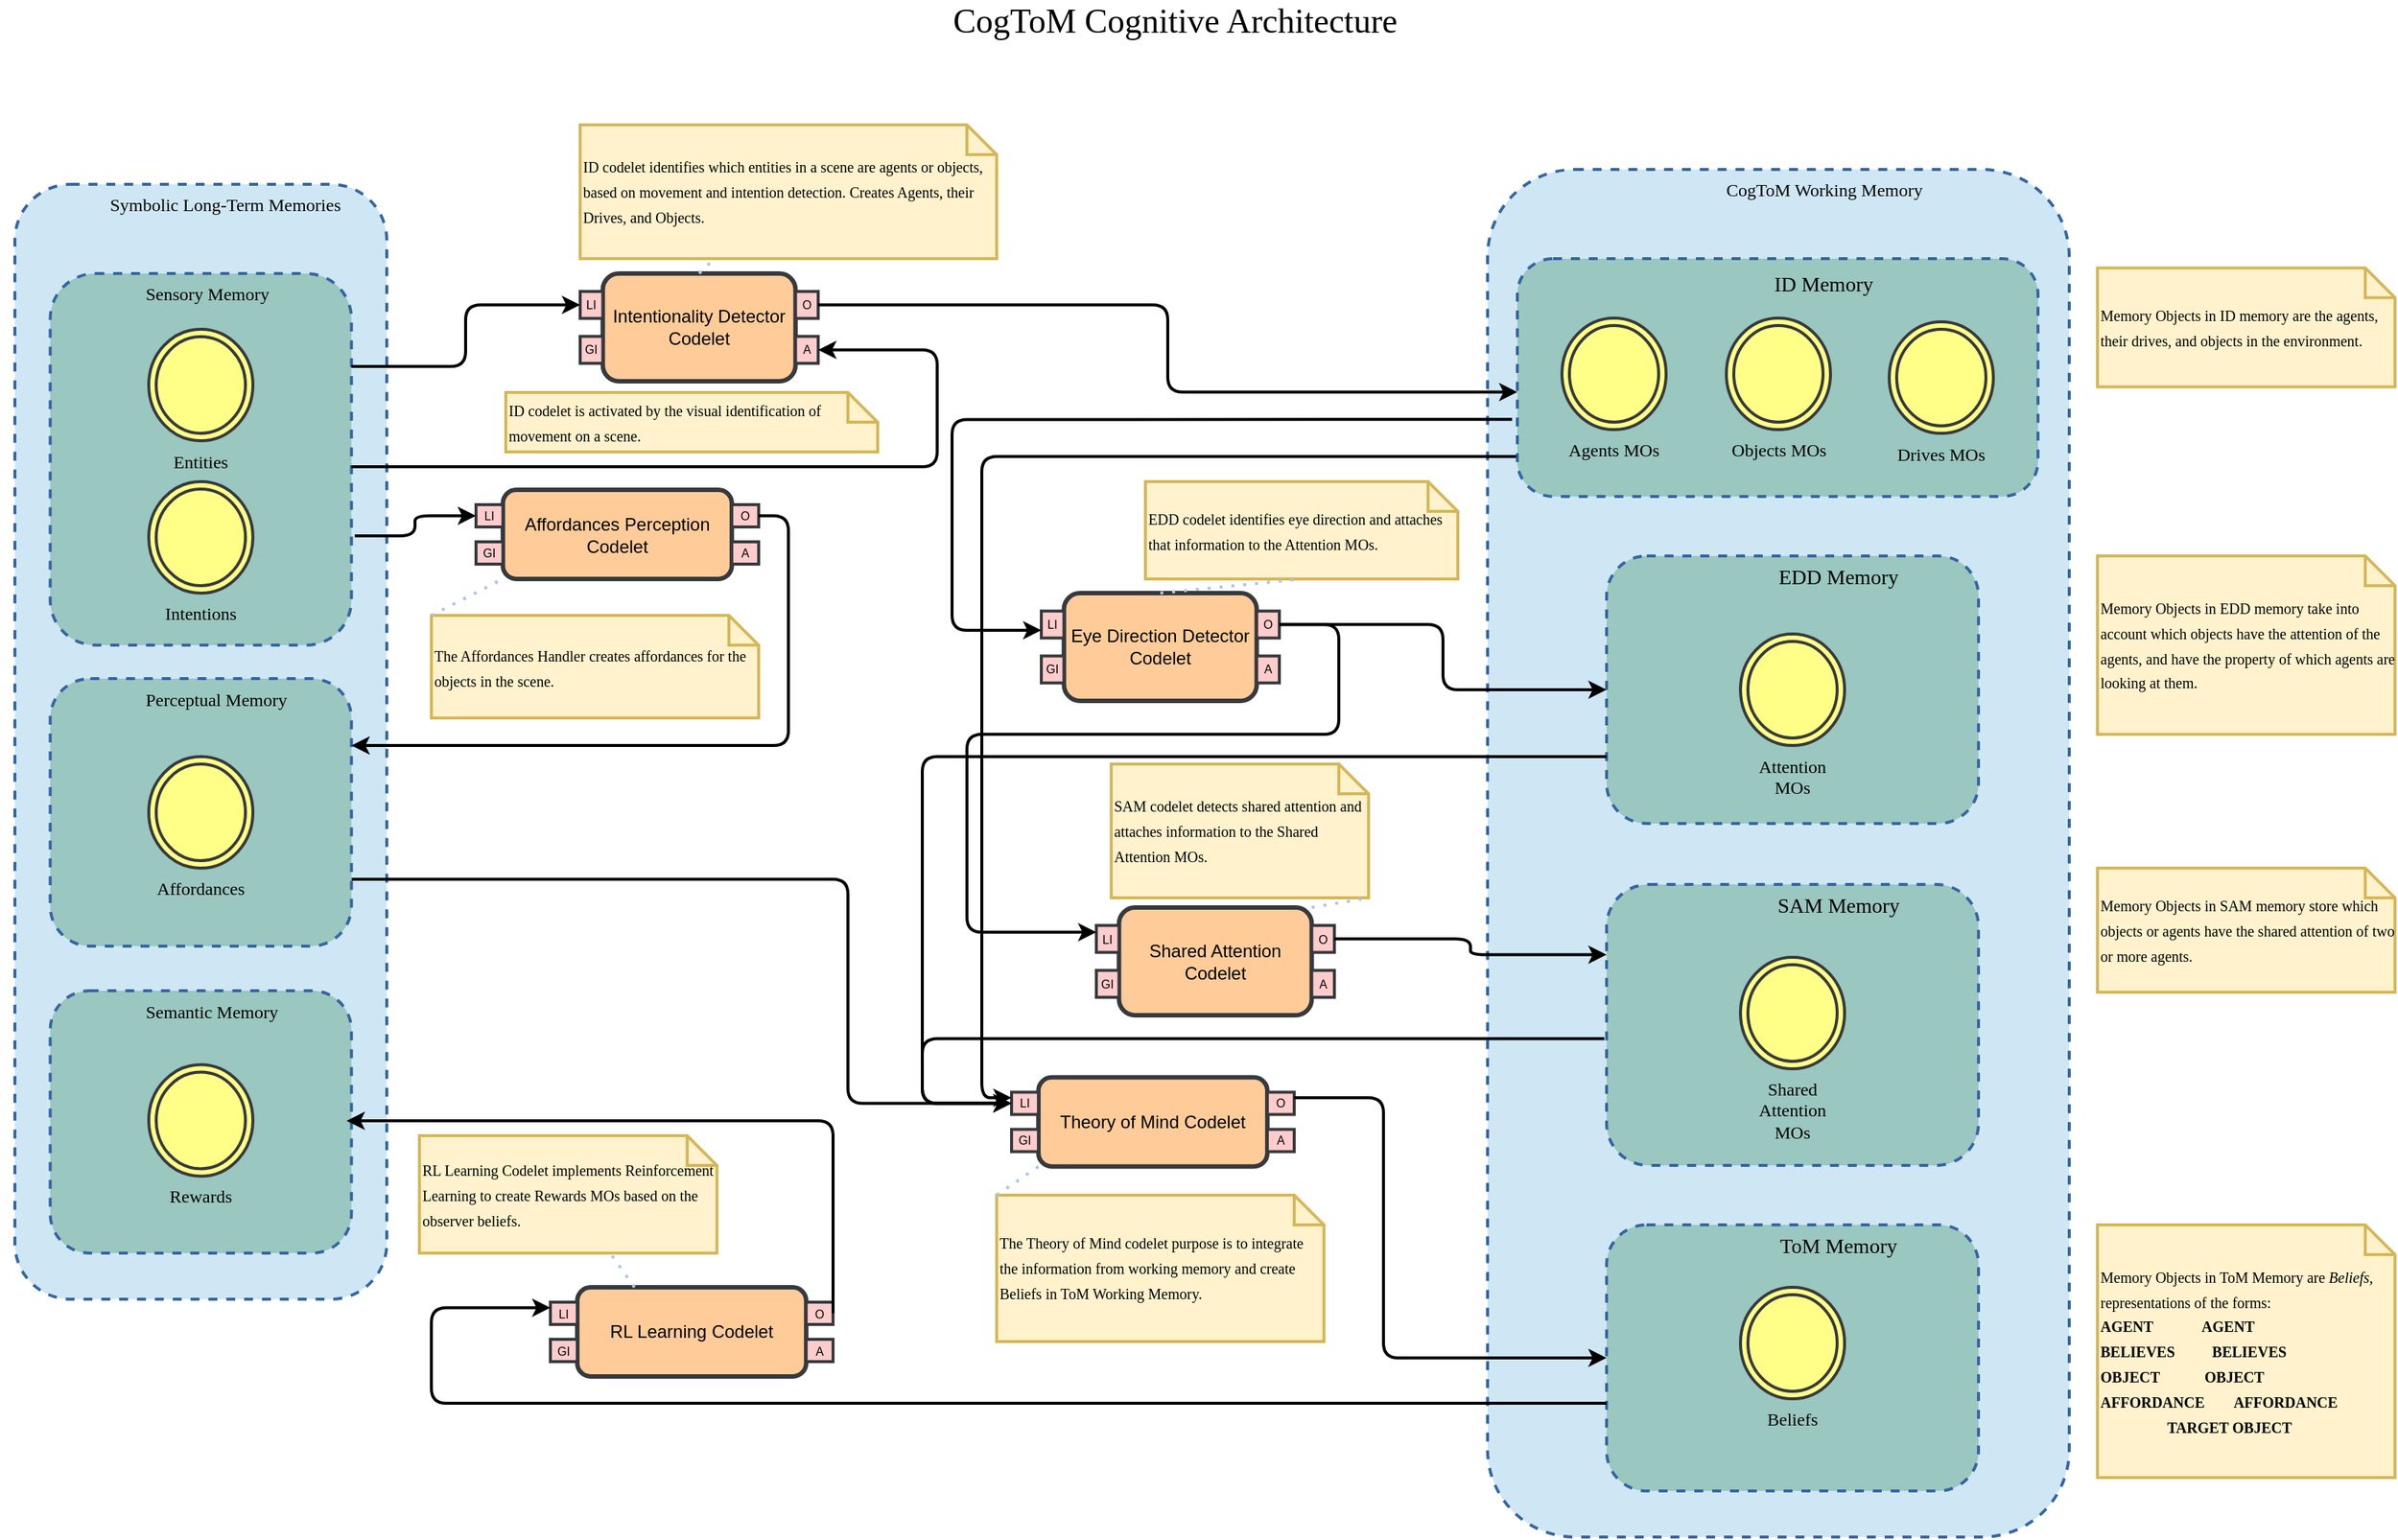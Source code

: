 <mxfile version="14.6.13" type="device"><diagram id="mRIPwz3qSAHWKEKKZmxn" name="Page-1"><mxGraphModel dx="1038" dy="620" grid="1" gridSize="10" guides="1" tooltips="1" connect="1" arrows="1" fold="1" page="1" pageScale="1" pageWidth="1654" pageHeight="1169" math="0" shadow="0"><root><mxCell id="0"/><mxCell id="1" parent="0"/><mxCell id="v1QiS2f4QWjaxShbj6gI-6" value="Symbolic Long-Term Memories" style="rounded=1;whiteSpace=wrap;html=1;strokeWidth=2;fillColor=#CFE7F5;dashed=1;strokeColor=#3465A4;verticalAlign=top;align=left;spacingLeft=62;fontFamily=Hack;fontSource=https%3A%2F%2Ffonts.googleapis.com%2Fcss%3Ffamily%3DHack;" parent="1" vertex="1"><mxGeometry x="20" y="130" width="250" height="750" as="geometry"/></mxCell><mxCell id="v1QiS2f4QWjaxShbj6gI-16" value="CogToM Working Memory" style="rounded=1;whiteSpace=wrap;html=1;strokeWidth=2;fillColor=#CFE7F5;dashed=1;strokeColor=#3465A4;verticalAlign=top;align=center;spacingLeft=62;fontFamily=Hack;fontSource=https%3A%2F%2Ffonts.googleapis.com%2Fcss%3Ffamily%3DHack;fontSize=12;" parent="1" vertex="1"><mxGeometry x="1010" y="120" width="391" height="920" as="geometry"/></mxCell><mxCell id="v1QiS2f4QWjaxShbj6gI-10" value="Semantic Memory" style="rounded=1;whiteSpace=wrap;html=1;strokeWidth=2;dashed=1;strokeColor=#3465A4;verticalAlign=top;align=left;spacingLeft=62;fontFamily=Hack;fontSource=https%3A%2F%2Ffonts.googleapis.com%2Fcss%3Ffamily%3DHack;fillColor=#9AC7BF;" parent="1" vertex="1"><mxGeometry x="43.75" y="672.5" width="202.5" height="176.5" as="geometry"/></mxCell><mxCell id="bv8eEVw2gUDDsJKhpGlW-2" value="" style="group;fontFamily=Hack;fontSource=https%3A%2F%2Ffonts.googleapis.com%2Fcss%3Ffamily%3DHack;fontSize=12;" parent="1" vertex="1" connectable="0"><mxGeometry x="400" y="190" width="160" height="72.5" as="geometry"/></mxCell><mxCell id="bv8eEVw2gUDDsJKhpGlW-3" value="Intentionality Detector Codelet" style="rounded=1;whiteSpace=wrap;html=1;strokeWidth=3;fillColor=#ffcc99;strokeColor=#36393d;" parent="bv8eEVw2gUDDsJKhpGlW-2" vertex="1"><mxGeometry x="15.211" width="129.577" height="72.5" as="geometry"/></mxCell><mxCell id="bv8eEVw2gUDDsJKhpGlW-4" value="&lt;font style=&quot;font-size: 8px;&quot;&gt;O&lt;/font&gt;" style="whiteSpace=wrap;html=1;strokeWidth=2;fillColor=#ffcccc;strokeColor=#36393d;fontSize=8;" parent="bv8eEVw2gUDDsJKhpGlW-2" vertex="1"><mxGeometry x="144.789" y="12.083" width="15.211" height="18.125" as="geometry"/></mxCell><mxCell id="bv8eEVw2gUDDsJKhpGlW-5" value="&lt;font style=&quot;font-size: 8px;&quot;&gt;A&lt;/font&gt;" style="whiteSpace=wrap;html=1;strokeWidth=2;fillColor=#ffcccc;strokeColor=#36393d;fontSize=8;" parent="bv8eEVw2gUDDsJKhpGlW-2" vertex="1"><mxGeometry x="144.789" y="42.292" width="15.211" height="18.125" as="geometry"/></mxCell><mxCell id="bv8eEVw2gUDDsJKhpGlW-6" value="&lt;font style=&quot;font-size: 8px; line-height: 120%;&quot;&gt;LI&lt;/font&gt;" style="whiteSpace=wrap;html=1;strokeWidth=2;fillColor=#ffcccc;strokeColor=#36393d;verticalAlign=middle;spacing=0;fontSize=8;" parent="bv8eEVw2gUDDsJKhpGlW-2" vertex="1"><mxGeometry y="12.083" width="15.211" height="18.125" as="geometry"/></mxCell><mxCell id="bv8eEVw2gUDDsJKhpGlW-7" value="&lt;font style=&quot;font-size: 8px;&quot;&gt;GI&lt;/font&gt;" style="whiteSpace=wrap;html=1;strokeWidth=2;fillColor=#ffcccc;strokeColor=#36393d;fontSize=8;" parent="bv8eEVw2gUDDsJKhpGlW-2" vertex="1"><mxGeometry y="42.292" width="15.211" height="18.125" as="geometry"/></mxCell><mxCell id="bv8eEVw2gUDDsJKhpGlW-13" value="&lt;font style=&quot;font-size: 14px&quot;&gt;ID Memory&lt;/font&gt;" style="rounded=1;whiteSpace=wrap;html=1;strokeWidth=2;dashed=1;strokeColor=#3465A4;verticalAlign=top;align=center;spacingLeft=62;fontFamily=Hack;fontSource=https%3A%2F%2Ffonts.googleapis.com%2Fcss%3Ffamily%3DHack;fontSize=16;fillColor=#9AC7BF;" parent="1" vertex="1"><mxGeometry x="1030" y="180" width="350" height="160" as="geometry"/></mxCell><mxCell id="bv8eEVw2gUDDsJKhpGlW-33" value="&lt;font style=&quot;font-size: 14px&quot;&gt;EDD Memory&lt;/font&gt;" style="rounded=1;whiteSpace=wrap;html=1;strokeWidth=2;dashed=1;strokeColor=#3465A4;verticalAlign=top;align=center;spacingLeft=62;fontFamily=Hack;fontSource=https%3A%2F%2Ffonts.googleapis.com%2Fcss%3Ffamily%3DHack;fontSize=10;fillColor=#9AC7BF;" parent="1" vertex="1"><mxGeometry x="1090" y="380" width="250" height="180" as="geometry"/></mxCell><mxCell id="bv8eEVw2gUDDsJKhpGlW-34" value="" style="group;fontFamily=Hack;fontSource=https%3A%2F%2Ffonts.googleapis.com%2Fcss%3Ffamily%3DHack;fontSize=10;align=center;rotation=90;" parent="1" vertex="1" connectable="0"><mxGeometry x="710" y="405" width="160" height="72.5" as="geometry"/></mxCell><mxCell id="bv8eEVw2gUDDsJKhpGlW-35" value="Eye Direction Detector Codelet" style="rounded=1;whiteSpace=wrap;html=1;strokeWidth=3;fillColor=#ffcc99;strokeColor=#36393d;" parent="bv8eEVw2gUDDsJKhpGlW-34" vertex="1"><mxGeometry x="15.211" width="129.577" height="72.5" as="geometry"/></mxCell><mxCell id="bv8eEVw2gUDDsJKhpGlW-36" value="&lt;font style=&quot;font-size: 8px;&quot;&gt;O&lt;/font&gt;" style="whiteSpace=wrap;html=1;strokeWidth=2;fillColor=#ffcccc;strokeColor=#36393d;fontSize=8;" parent="bv8eEVw2gUDDsJKhpGlW-34" vertex="1"><mxGeometry x="144.789" y="12.083" width="15.211" height="18.125" as="geometry"/></mxCell><mxCell id="bv8eEVw2gUDDsJKhpGlW-37" value="&lt;font style=&quot;font-size: 8px;&quot;&gt;A&lt;/font&gt;" style="whiteSpace=wrap;html=1;strokeWidth=2;fillColor=#ffcccc;strokeColor=#36393d;fontSize=8;" parent="bv8eEVw2gUDDsJKhpGlW-34" vertex="1"><mxGeometry x="144.789" y="42.292" width="15.211" height="18.125" as="geometry"/></mxCell><mxCell id="bv8eEVw2gUDDsJKhpGlW-38" value="&lt;font style=&quot;font-size: 8px; line-height: 120%;&quot;&gt;LI&lt;/font&gt;" style="whiteSpace=wrap;html=1;strokeWidth=2;fillColor=#ffcccc;strokeColor=#36393d;verticalAlign=middle;spacing=0;fontSize=8;" parent="bv8eEVw2gUDDsJKhpGlW-34" vertex="1"><mxGeometry y="12.083" width="15.211" height="18.125" as="geometry"/></mxCell><mxCell id="bv8eEVw2gUDDsJKhpGlW-39" value="&lt;font style=&quot;font-size: 8px;&quot;&gt;GI&lt;/font&gt;" style="whiteSpace=wrap;html=1;strokeWidth=2;fillColor=#ffcccc;strokeColor=#36393d;fontSize=8;" parent="bv8eEVw2gUDDsJKhpGlW-34" vertex="1"><mxGeometry y="42.292" width="15.211" height="18.125" as="geometry"/></mxCell><mxCell id="bv8eEVw2gUDDsJKhpGlW-69" value="" style="group;fontFamily=Hack;fontSource=https%3A%2F%2Ffonts.googleapis.com%2Fcss%3Ffamily%3DHack;fontSize=12;align=left;" parent="1" vertex="1" connectable="0"><mxGeometry x="330" y="335.5" width="190" height="60" as="geometry"/></mxCell><mxCell id="bv8eEVw2gUDDsJKhpGlW-70" value="Affordances Perception Codelet" style="rounded=1;whiteSpace=wrap;html=1;strokeWidth=3;fillColor=#ffcc99;strokeColor=#36393d;" parent="bv8eEVw2gUDDsJKhpGlW-69" vertex="1"><mxGeometry x="18.063" width="153.873" height="60" as="geometry"/></mxCell><mxCell id="bv8eEVw2gUDDsJKhpGlW-71" value="&lt;font style=&quot;font-size: 8px;&quot;&gt;O&lt;/font&gt;" style="whiteSpace=wrap;html=1;strokeWidth=2;fillColor=#ffcccc;strokeColor=#36393d;fontSize=8;" parent="bv8eEVw2gUDDsJKhpGlW-69" vertex="1"><mxGeometry x="171.937" y="10.0" width="18.063" height="15" as="geometry"/></mxCell><mxCell id="bv8eEVw2gUDDsJKhpGlW-72" value="&lt;font style=&quot;font-size: 8px;&quot;&gt;A&lt;/font&gt;" style="whiteSpace=wrap;html=1;strokeWidth=2;fillColor=#ffcccc;strokeColor=#36393d;fontSize=8;" parent="bv8eEVw2gUDDsJKhpGlW-69" vertex="1"><mxGeometry x="171.937" y="35.0" width="18.063" height="15" as="geometry"/></mxCell><mxCell id="bv8eEVw2gUDDsJKhpGlW-73" value="&lt;font style=&quot;font-size: 8px; line-height: 120%;&quot;&gt;LI&lt;/font&gt;" style="whiteSpace=wrap;html=1;strokeWidth=2;fillColor=#ffcccc;strokeColor=#36393d;verticalAlign=middle;spacing=0;fontSize=8;" parent="bv8eEVw2gUDDsJKhpGlW-69" vertex="1"><mxGeometry y="10.0" width="18.063" height="15" as="geometry"/></mxCell><mxCell id="bv8eEVw2gUDDsJKhpGlW-74" value="&lt;font style=&quot;font-size: 8px;&quot;&gt;GI&lt;/font&gt;" style="whiteSpace=wrap;html=1;strokeWidth=2;fillColor=#ffcccc;strokeColor=#36393d;fontSize=8;" parent="bv8eEVw2gUDDsJKhpGlW-69" vertex="1"><mxGeometry y="35.0" width="18.063" height="15" as="geometry"/></mxCell><mxCell id="bv8eEVw2gUDDsJKhpGlW-87" value="" style="group;fontFamily=Hack;fontSource=https%3A%2F%2Ffonts.googleapis.com%2Fcss%3Ffamily%3DHack;fontSize=12;align=left;direction=west;rotation=180;" parent="1" vertex="1" connectable="0"><mxGeometry x="690" y="730.75" width="190" height="60" as="geometry"/></mxCell><mxCell id="bv8eEVw2gUDDsJKhpGlW-88" value="Theory of Mind Codelet" style="rounded=1;whiteSpace=wrap;html=1;strokeWidth=3;fillColor=#ffcc99;strokeColor=#36393d;" parent="bv8eEVw2gUDDsJKhpGlW-87" vertex="1"><mxGeometry x="18.063" width="153.873" height="60" as="geometry"/></mxCell><mxCell id="bv8eEVw2gUDDsJKhpGlW-89" value="&lt;font style=&quot;font-size: 8px;&quot;&gt;O&lt;/font&gt;" style="whiteSpace=wrap;html=1;strokeWidth=2;fillColor=#ffcccc;strokeColor=#36393d;fontSize=8;" parent="bv8eEVw2gUDDsJKhpGlW-87" vertex="1"><mxGeometry x="171.937" y="10.0" width="18.063" height="15" as="geometry"/></mxCell><mxCell id="bv8eEVw2gUDDsJKhpGlW-90" value="&lt;font style=&quot;font-size: 8px;&quot;&gt;A&lt;/font&gt;" style="whiteSpace=wrap;html=1;strokeWidth=2;fillColor=#ffcccc;strokeColor=#36393d;fontSize=8;" parent="bv8eEVw2gUDDsJKhpGlW-87" vertex="1"><mxGeometry x="171.937" y="35.0" width="18.063" height="15" as="geometry"/></mxCell><mxCell id="bv8eEVw2gUDDsJKhpGlW-91" value="&lt;font style=&quot;font-size: 8px; line-height: 120%;&quot;&gt;LI&lt;/font&gt;" style="whiteSpace=wrap;html=1;strokeWidth=2;fillColor=#ffcccc;strokeColor=#36393d;verticalAlign=middle;spacing=0;fontSize=8;" parent="bv8eEVw2gUDDsJKhpGlW-87" vertex="1"><mxGeometry y="10.0" width="18.063" height="15" as="geometry"/></mxCell><mxCell id="bv8eEVw2gUDDsJKhpGlW-92" value="&lt;font style=&quot;font-size: 8px;&quot;&gt;GI&lt;/font&gt;" style="whiteSpace=wrap;html=1;strokeWidth=2;fillColor=#ffcccc;strokeColor=#36393d;fontSize=8;" parent="bv8eEVw2gUDDsJKhpGlW-87" vertex="1"><mxGeometry y="35.0" width="18.063" height="15" as="geometry"/></mxCell><mxCell id="bv8eEVw2gUDDsJKhpGlW-111" value="&lt;font style=&quot;font-size: 23px&quot;&gt;CogToM Cognitive Architecture&lt;/font&gt;" style="text;html=1;strokeColor=none;fillColor=none;align=center;verticalAlign=middle;whiteSpace=wrap;rounded=0;fontFamily=Hack;fontSource=https%3A%2F%2Ffonts.googleapis.com%2Fcss%3Ffamily%3DHack;fontSize=14;" parent="1" vertex="1"><mxGeometry x="10" y="10" width="1580" height="20" as="geometry"/></mxCell><mxCell id="v1QiS2f4QWjaxShbj6gI-1" value="&lt;font style=&quot;font-size: 12px&quot;&gt;Agents MOs&lt;/font&gt;" style="ellipse;shape=doubleEllipse;whiteSpace=wrap;html=1;strokeColor=#36393d;strokeWidth=2;fillColor=#ffff88;fontSize=12;align=center;verticalAlign=top;labelPosition=center;verticalLabelPosition=bottom;fontFamily=Hack;fontSource=https%3A%2F%2Ffonts.googleapis.com%2Fcss%3Ffamily%3DHack;" parent="1" vertex="1"><mxGeometry x="1060" y="220" width="70" height="75" as="geometry"/></mxCell><mxCell id="v1QiS2f4QWjaxShbj6gI-4" value="&lt;font style=&quot;font-size: 12px&quot;&gt;Attention MOs&lt;/font&gt;" style="ellipse;shape=doubleEllipse;whiteSpace=wrap;html=1;strokeColor=#36393d;strokeWidth=2;fillColor=#ffff88;fontSize=12;align=center;verticalAlign=top;labelPosition=center;verticalLabelPosition=bottom;fontFamily=Hack;fontSource=https%3A%2F%2Ffonts.googleapis.com%2Fcss%3Ffamily%3DHack;" parent="1" vertex="1"><mxGeometry x="1180" y="432.5" width="70" height="75" as="geometry"/></mxCell><mxCell id="v1QiS2f4QWjaxShbj6gI-5" value="&lt;font style=&quot;font-size: 12px&quot;&gt;Objects MOs&lt;/font&gt;" style="ellipse;shape=doubleEllipse;whiteSpace=wrap;html=1;strokeColor=#36393d;strokeWidth=2;fillColor=#ffff88;fontSize=12;align=center;verticalAlign=top;labelPosition=center;verticalLabelPosition=bottom;fontFamily=Hack;fontSource=https%3A%2F%2Ffonts.googleapis.com%2Fcss%3Ffamily%3DHack;" parent="1" vertex="1"><mxGeometry x="1170.5" y="220" width="70" height="75" as="geometry"/></mxCell><mxCell id="v1QiS2f4QWjaxShbj6gI-8" value="Sensory Memory" style="rounded=1;whiteSpace=wrap;html=1;strokeWidth=2;dashed=1;strokeColor=#3465A4;verticalAlign=top;align=left;spacingLeft=62;fontFamily=Hack;fontSource=https%3A%2F%2Ffonts.googleapis.com%2Fcss%3Ffamily%3DHack;fillColor=#9AC7BF;" parent="1" vertex="1"><mxGeometry x="43.75" y="190" width="202.5" height="250" as="geometry"/></mxCell><mxCell id="v1QiS2f4QWjaxShbj6gI-9" value="&lt;font style=&quot;font-size: 12px;&quot;&gt;Entities&lt;/font&gt;" style="ellipse;shape=doubleEllipse;whiteSpace=wrap;html=1;strokeColor=#36393d;strokeWidth=2;fillColor=#ffff88;fontSize=12;align=center;verticalAlign=top;labelPosition=center;verticalLabelPosition=bottom;fontFamily=Hack;fontSource=https%3A%2F%2Ffonts.googleapis.com%2Fcss%3Ffamily%3DHack;" parent="1" vertex="1"><mxGeometry x="110" y="227.5" width="70" height="75" as="geometry"/></mxCell><mxCell id="v1QiS2f4QWjaxShbj6gI-12" value="&lt;font style=&quot;font-size: 12px;&quot;&gt;Intentions&lt;/font&gt;" style="ellipse;shape=doubleEllipse;whiteSpace=wrap;html=1;strokeColor=#36393d;strokeWidth=2;fillColor=#ffff88;fontSize=12;align=center;verticalAlign=top;labelPosition=center;verticalLabelPosition=bottom;fontFamily=Hack;fontSource=https%3A%2F%2Ffonts.googleapis.com%2Fcss%3Ffamily%3DHack;" parent="1" vertex="1"><mxGeometry x="110" y="330" width="70" height="75" as="geometry"/></mxCell><mxCell id="v1QiS2f4QWjaxShbj6gI-13" value="&lt;font style=&quot;font-size: 14px&quot;&gt;SAM Memory&lt;/font&gt;" style="rounded=1;whiteSpace=wrap;html=1;strokeWidth=2;dashed=1;strokeColor=#3465A4;verticalAlign=top;align=center;spacingLeft=62;fontFamily=Hack;fontSource=https%3A%2F%2Ffonts.googleapis.com%2Fcss%3Ffamily%3DHack;fontSize=10;fillColor=#9AC7BF;" parent="1" vertex="1"><mxGeometry x="1090" y="601" width="250" height="189" as="geometry"/></mxCell><mxCell id="v1QiS2f4QWjaxShbj6gI-15" value="&lt;font style=&quot;font-size: 12px&quot;&gt;Shared Attention MOs&lt;/font&gt;" style="ellipse;shape=doubleEllipse;whiteSpace=wrap;html=1;strokeColor=#36393d;strokeWidth=2;fillColor=#ffff88;fontSize=12;align=center;verticalAlign=top;labelPosition=center;verticalLabelPosition=bottom;fontFamily=Hack;fontSource=https%3A%2F%2Ffonts.googleapis.com%2Fcss%3Ffamily%3DHack;" parent="1" vertex="1"><mxGeometry x="1180" y="650" width="70" height="75" as="geometry"/></mxCell><mxCell id="v1QiS2f4QWjaxShbj6gI-25" value="" style="group;fontFamily=Hack;fontSource=https%3A%2F%2Ffonts.googleapis.com%2Fcss%3Ffamily%3DHack;fontSize=10;align=center;" parent="1" vertex="1" connectable="0"><mxGeometry x="747" y="616.5" width="160" height="72.5" as="geometry"/></mxCell><mxCell id="v1QiS2f4QWjaxShbj6gI-26" value="Shared Attention Codelet" style="rounded=1;whiteSpace=wrap;html=1;strokeWidth=3;fillColor=#ffcc99;strokeColor=#36393d;" parent="v1QiS2f4QWjaxShbj6gI-25" vertex="1"><mxGeometry x="15.211" width="129.577" height="72.5" as="geometry"/></mxCell><mxCell id="v1QiS2f4QWjaxShbj6gI-27" value="&lt;font style=&quot;font-size: 8px;&quot;&gt;O&lt;/font&gt;" style="whiteSpace=wrap;html=1;strokeWidth=2;fillColor=#ffcccc;strokeColor=#36393d;fontSize=8;" parent="v1QiS2f4QWjaxShbj6gI-25" vertex="1"><mxGeometry x="144.789" y="12.083" width="15.211" height="18.125" as="geometry"/></mxCell><mxCell id="v1QiS2f4QWjaxShbj6gI-28" value="&lt;font style=&quot;font-size: 8px;&quot;&gt;A&lt;/font&gt;" style="whiteSpace=wrap;html=1;strokeWidth=2;fillColor=#ffcccc;strokeColor=#36393d;fontSize=8;" parent="v1QiS2f4QWjaxShbj6gI-25" vertex="1"><mxGeometry x="144.789" y="42.292" width="15.211" height="18.125" as="geometry"/></mxCell><mxCell id="v1QiS2f4QWjaxShbj6gI-29" value="&lt;font style=&quot;font-size: 8px; line-height: 120%;&quot;&gt;LI&lt;/font&gt;" style="whiteSpace=wrap;html=1;strokeWidth=2;fillColor=#ffcccc;strokeColor=#36393d;verticalAlign=middle;spacing=0;fontSize=8;" parent="v1QiS2f4QWjaxShbj6gI-25" vertex="1"><mxGeometry y="12.083" width="15.211" height="18.125" as="geometry"/></mxCell><mxCell id="v1QiS2f4QWjaxShbj6gI-30" value="&lt;font style=&quot;font-size: 8px;&quot;&gt;GI&lt;/font&gt;" style="whiteSpace=wrap;html=1;strokeWidth=2;fillColor=#ffcccc;strokeColor=#36393d;fontSize=8;" parent="v1QiS2f4QWjaxShbj6gI-25" vertex="1"><mxGeometry y="42.292" width="15.211" height="18.125" as="geometry"/></mxCell><mxCell id="v1QiS2f4QWjaxShbj6gI-31" value="" style="edgeStyle=elbowEdgeStyle;elbow=horizontal;endArrow=classic;html=1;fontFamily=Hack;fontSource=https%3A%2F%2Ffonts.googleapis.com%2Fcss%3Ffamily%3DHack;fontSize=12;strokeWidth=2;exitX=1;exitY=0.5;exitDx=0;exitDy=0;entryX=0;entryY=0.561;entryDx=0;entryDy=0;entryPerimeter=0;" parent="1" source="bv8eEVw2gUDDsJKhpGlW-4" target="bv8eEVw2gUDDsJKhpGlW-13" edge="1"><mxGeometry width="50" height="50" relative="1" as="geometry"><mxPoint x="730" y="320" as="sourcePoint"/><mxPoint x="780" y="270" as="targetPoint"/></mxGeometry></mxCell><mxCell id="v1QiS2f4QWjaxShbj6gI-32" value="" style="edgeStyle=elbowEdgeStyle;elbow=horizontal;endArrow=classic;html=1;fontFamily=Hack;fontSource=https%3A%2F%2Ffonts.googleapis.com%2Fcss%3Ffamily%3DHack;fontSize=12;strokeWidth=2;exitX=1;exitY=0.25;exitDx=0;exitDy=0;entryX=0;entryY=0.5;entryDx=0;entryDy=0;" parent="1" source="v1QiS2f4QWjaxShbj6gI-8" target="bv8eEVw2gUDDsJKhpGlW-6" edge="1"><mxGeometry width="50" height="50" relative="1" as="geometry"><mxPoint x="320" y="310" as="sourcePoint"/><mxPoint x="370" y="260" as="targetPoint"/></mxGeometry></mxCell><mxCell id="v1QiS2f4QWjaxShbj6gI-33" value="" style="edgeStyle=segmentEdgeStyle;endArrow=classic;html=1;fontFamily=Hack;fontSource=https%3A%2F%2Ffonts.googleapis.com%2Fcss%3Ffamily%3DHack;fontSize=12;strokeWidth=2;exitX=-0.01;exitY=0.676;exitDx=0;exitDy=0;exitPerimeter=0;" parent="1" source="bv8eEVw2gUDDsJKhpGlW-13" edge="1"><mxGeometry width="50" height="50" relative="1" as="geometry"><mxPoint x="490" y="410" as="sourcePoint"/><mxPoint x="710" y="430" as="targetPoint"/><Array as="points"><mxPoint x="650" y="288"/><mxPoint x="650" y="430"/><mxPoint x="710" y="430"/></Array></mxGeometry></mxCell><mxCell id="v1QiS2f4QWjaxShbj6gI-34" value="" style="edgeStyle=elbowEdgeStyle;elbow=horizontal;endArrow=classic;html=1;fontFamily=Hack;fontSource=https%3A%2F%2Ffonts.googleapis.com%2Fcss%3Ffamily%3DHack;fontSize=12;strokeWidth=2;exitX=1;exitY=0.5;exitDx=0;exitDy=0;entryX=0;entryY=0.5;entryDx=0;entryDy=0;" parent="1" source="bv8eEVw2gUDDsJKhpGlW-36" target="bv8eEVw2gUDDsJKhpGlW-33" edge="1"><mxGeometry width="50" height="50" relative="1" as="geometry"><mxPoint x="730" y="530" as="sourcePoint"/><mxPoint x="780" y="480" as="targetPoint"/></mxGeometry></mxCell><mxCell id="v1QiS2f4QWjaxShbj6gI-35" value="" style="edgeStyle=segmentEdgeStyle;endArrow=classic;html=1;fontFamily=Hack;fontSource=https%3A%2F%2Ffonts.googleapis.com%2Fcss%3Ffamily%3DHack;fontSize=12;strokeWidth=2;exitX=1;exitY=0.5;exitDx=0;exitDy=0;entryX=0;entryY=0.25;entryDx=0;entryDy=0;" parent="1" source="bv8eEVw2gUDDsJKhpGlW-36" target="v1QiS2f4QWjaxShbj6gI-29" edge="1"><mxGeometry width="50" height="50" relative="1" as="geometry"><mxPoint x="540" y="480" as="sourcePoint"/><mxPoint x="590" y="430" as="targetPoint"/><Array as="points"><mxPoint x="910" y="426"/><mxPoint x="910" y="500"/><mxPoint x="660" y="500"/><mxPoint x="660" y="633"/></Array></mxGeometry></mxCell><mxCell id="v1QiS2f4QWjaxShbj6gI-37" value="" style="edgeStyle=elbowEdgeStyle;elbow=horizontal;endArrow=classic;html=1;fontFamily=Hack;fontSource=https%3A%2F%2Ffonts.googleapis.com%2Fcss%3Ffamily%3DHack;fontSize=12;strokeWidth=2;exitX=1;exitY=0.5;exitDx=0;exitDy=0;entryX=0;entryY=0.25;entryDx=0;entryDy=0;" parent="1" source="v1QiS2f4QWjaxShbj6gI-27" target="v1QiS2f4QWjaxShbj6gI-13" edge="1"><mxGeometry width="50" height="50" relative="1" as="geometry"><mxPoint x="820" y="680" as="sourcePoint"/><mxPoint x="870" y="630" as="targetPoint"/></mxGeometry></mxCell><mxCell id="v1QiS2f4QWjaxShbj6gI-41" value="" style="edgeStyle=elbowEdgeStyle;elbow=horizontal;endArrow=classic;html=1;fontFamily=Hack;fontSource=https%3A%2F%2Ffonts.googleapis.com%2Fcss%3Ffamily%3DHack;fontSize=12;strokeWidth=2;entryX=0;entryY=0.5;entryDx=0;entryDy=0;exitX=1.011;exitY=0.706;exitDx=0;exitDy=0;exitPerimeter=0;" parent="1" source="v1QiS2f4QWjaxShbj6gI-8" target="bv8eEVw2gUDDsJKhpGlW-73" edge="1"><mxGeometry width="50" height="50" relative="1" as="geometry"><mxPoint x="300" y="730" as="sourcePoint"/><mxPoint x="350" y="680" as="targetPoint"/></mxGeometry></mxCell><mxCell id="v1QiS2f4QWjaxShbj6gI-47" value="" style="edgeStyle=elbowEdgeStyle;elbow=horizontal;endArrow=classic;html=1;fontFamily=Hack;fontSource=https%3A%2F%2Ffonts.googleapis.com%2Fcss%3Ffamily%3DHack;fontSize=12;strokeWidth=2;exitX=0;exitY=0.75;exitDx=0;exitDy=0;entryX=0;entryY=0.5;entryDx=0;entryDy=0;" parent="1" source="bv8eEVw2gUDDsJKhpGlW-33" target="bv8eEVw2gUDDsJKhpGlW-91" edge="1"><mxGeometry width="50" height="50" relative="1" as="geometry"><mxPoint x="610" y="640" as="sourcePoint"/><mxPoint x="660" y="590" as="targetPoint"/><Array as="points"><mxPoint x="630" y="620"/><mxPoint x="610" y="600"/></Array></mxGeometry></mxCell><mxCell id="v1QiS2f4QWjaxShbj6gI-48" value="" style="edgeStyle=elbowEdgeStyle;elbow=horizontal;endArrow=classic;html=1;fontFamily=Hack;fontSource=https%3A%2F%2Ffonts.googleapis.com%2Fcss%3Ffamily%3DHack;fontSize=12;strokeColor=#000000;strokeWidth=2;exitX=1;exitY=0.75;exitDx=0;exitDy=0;entryX=0;entryY=0.5;entryDx=0;entryDy=0;" parent="1" source="WXuLEj2EkfdalTSIdfuZ-1" target="bv8eEVw2gUDDsJKhpGlW-91" edge="1"><mxGeometry width="50" height="50" relative="1" as="geometry"><mxPoint x="500" y="740" as="sourcePoint"/><mxPoint x="550" y="690" as="targetPoint"/><Array as="points"><mxPoint x="580" y="670"/><mxPoint x="610" y="670"/></Array></mxGeometry></mxCell><mxCell id="v1QiS2f4QWjaxShbj6gI-49" value="" style="edgeStyle=elbowEdgeStyle;elbow=horizontal;endArrow=classic;html=1;fontFamily=Hack;fontSource=https%3A%2F%2Ffonts.googleapis.com%2Fcss%3Ffamily%3DHack;fontSize=12;strokeColor=#000000;strokeWidth=2;exitX=-0.006;exitY=0.549;exitDx=0;exitDy=0;entryX=0;entryY=0.5;entryDx=0;entryDy=0;exitPerimeter=0;" parent="1" source="v1QiS2f4QWjaxShbj6gI-13" target="bv8eEVw2gUDDsJKhpGlW-91" edge="1"><mxGeometry width="50" height="50" relative="1" as="geometry"><mxPoint x="750" y="860" as="sourcePoint"/><mxPoint x="650" y="714" as="targetPoint"/><Array as="points"><mxPoint x="630" y="700"/><mxPoint x="610" y="700"/></Array></mxGeometry></mxCell><mxCell id="v1QiS2f4QWjaxShbj6gI-63" value="&lt;span style=&quot;color: rgb(0 , 0 , 0) ; font-size: 10px&quot;&gt;ID codelet identifies which entities in a scene are agents or objects, based on movement and intention detection. Creates Agents, their Drives, and Objects.&lt;/span&gt;" style="shape=note;strokeWidth=2;fontSize=14;size=20;whiteSpace=wrap;html=1;fillColor=#fff2cc;strokeColor=#d6b656;fontColor=#666600;fontFamily=Hack;fontSource=https%3A%2F%2Ffonts.googleapis.com%2Fcss%3Ffamily%3DHack;align=left;" parent="1" vertex="1"><mxGeometry x="400" y="90" width="280" height="90" as="geometry"/></mxCell><mxCell id="v1QiS2f4QWjaxShbj6gI-65" value="&lt;span style=&quot;color: rgb(0 , 0 , 0) ; font-size: 10px&quot;&gt;SAM codelet detects shared attention and attaches information to the Shared Attention MOs.&lt;/span&gt;" style="shape=note;strokeWidth=2;fontSize=14;size=20;whiteSpace=wrap;html=1;fillColor=#fff2cc;strokeColor=#d6b656;fontColor=#666600;fontFamily=Hack;fontSource=https%3A%2F%2Ffonts.googleapis.com%2Fcss%3Ffamily%3DHack;align=left;" parent="1" vertex="1"><mxGeometry x="757" y="520" width="173" height="90" as="geometry"/></mxCell><mxCell id="v1QiS2f4QWjaxShbj6gI-66" value="&lt;span style=&quot;color: rgb(0 , 0 , 0) ; font-size: 10px&quot;&gt;EDD codelet identifies eye direction and attaches that information to the Attention MOs.&lt;/span&gt;" style="shape=note;strokeWidth=2;fontSize=14;size=20;whiteSpace=wrap;html=1;fillColor=#fff2cc;strokeColor=#d6b656;fontColor=#666600;fontFamily=Hack;fontSource=https%3A%2F%2Ffonts.googleapis.com%2Fcss%3Ffamily%3DHack;align=left;" parent="1" vertex="1"><mxGeometry x="780" y="330" width="210" height="65.5" as="geometry"/></mxCell><mxCell id="v1QiS2f4QWjaxShbj6gI-67" value="&lt;span style=&quot;color: rgb(0 , 0 , 0) ; font-size: 10px&quot;&gt;The Affordances Handler creates affordances for the objects in the scene.&lt;/span&gt;" style="shape=note;strokeWidth=2;fontSize=14;size=20;whiteSpace=wrap;html=1;fillColor=#fff2cc;strokeColor=#d6b656;fontColor=#666600;fontFamily=Hack;fontSource=https%3A%2F%2Ffonts.googleapis.com%2Fcss%3Ffamily%3DHack;align=left;" parent="1" vertex="1"><mxGeometry x="300" y="420" width="220" height="69" as="geometry"/></mxCell><mxCell id="v1QiS2f4QWjaxShbj6gI-68" value="&lt;span style=&quot;color: rgb(0 , 0 , 0) ; font-size: 10px&quot;&gt;The Theory of Mind codelet purpose is to integrate the information from working memory and create Beliefs in ToM Working Memory.&lt;/span&gt;" style="shape=note;strokeWidth=2;fontSize=14;size=20;whiteSpace=wrap;html=1;fillColor=#fff2cc;strokeColor=#d6b656;fontColor=#666600;fontFamily=Hack;fontSource=https%3A%2F%2Ffonts.googleapis.com%2Fcss%3Ffamily%3DHack;align=left;" parent="1" vertex="1"><mxGeometry x="680" y="810" width="220" height="98.5" as="geometry"/></mxCell><mxCell id="v1QiS2f4QWjaxShbj6gI-69" value="" style="endArrow=none;dashed=1;html=1;dashPattern=1 3;strokeWidth=2;fontFamily=Hack;fontSource=https%3A%2F%2Ffonts.googleapis.com%2Fcss%3Ffamily%3DHack;fontSize=12;exitX=0.5;exitY=0;exitDx=0;exitDy=0;entryX=0.326;entryY=0.987;entryDx=0;entryDy=0;entryPerimeter=0;strokeColor=#A9C4EB;" parent="1" source="bv8eEVw2gUDDsJKhpGlW-3" target="v1QiS2f4QWjaxShbj6gI-63" edge="1"><mxGeometry width="50" height="50" relative="1" as="geometry"><mxPoint x="340" y="210" as="sourcePoint"/><mxPoint x="390" y="160" as="targetPoint"/></mxGeometry></mxCell><mxCell id="v1QiS2f4QWjaxShbj6gI-70" value="" style="endArrow=none;dashed=1;html=1;dashPattern=1 3;strokeWidth=2;fontFamily=Hack;fontSource=https%3A%2F%2Ffonts.googleapis.com%2Fcss%3Ffamily%3DHack;fontSize=12;entryX=1;entryY=1;entryDx=0;entryDy=0;entryPerimeter=0;exitX=1;exitY=0;exitDx=0;exitDy=0;strokeColor=#A9C4EB;" parent="1" source="v1QiS2f4QWjaxShbj6gI-26" target="v1QiS2f4QWjaxShbj6gI-65" edge="1"><mxGeometry width="50" height="50" relative="1" as="geometry"><mxPoint x="410" y="480" as="sourcePoint"/><mxPoint x="460" y="430" as="targetPoint"/></mxGeometry></mxCell><mxCell id="v1QiS2f4QWjaxShbj6gI-71" value="" style="endArrow=none;dashed=1;html=1;dashPattern=1 3;strokeWidth=2;fontFamily=Hack;fontSource=https%3A%2F%2Ffonts.googleapis.com%2Fcss%3Ffamily%3DHack;fontSize=12;entryX=0.5;entryY=1;entryDx=0;entryDy=0;entryPerimeter=0;exitX=0.5;exitY=0;exitDx=0;exitDy=0;strokeColor=#A9C4EB;" parent="1" source="bv8eEVw2gUDDsJKhpGlW-35" target="v1QiS2f4QWjaxShbj6gI-66" edge="1"><mxGeometry width="50" height="50" relative="1" as="geometry"><mxPoint x="580" y="380" as="sourcePoint"/><mxPoint x="630" y="330" as="targetPoint"/></mxGeometry></mxCell><mxCell id="v1QiS2f4QWjaxShbj6gI-72" value="" style="endArrow=none;dashed=1;html=1;dashPattern=1 3;strokeWidth=2;fontFamily=Hack;fontSource=https%3A%2F%2Ffonts.googleapis.com%2Fcss%3Ffamily%3DHack;fontSize=12;entryX=0;entryY=1;entryDx=0;entryDy=0;exitX=0;exitY=0;exitDx=0;exitDy=0;exitPerimeter=0;strokeColor=#A9C4EB;" parent="1" source="v1QiS2f4QWjaxShbj6gI-68" target="bv8eEVw2gUDDsJKhpGlW-88" edge="1"><mxGeometry width="50" height="50" relative="1" as="geometry"><mxPoint x="700" y="930" as="sourcePoint"/><mxPoint x="750" y="880" as="targetPoint"/></mxGeometry></mxCell><mxCell id="v1QiS2f4QWjaxShbj6gI-73" value="" style="endArrow=none;dashed=1;html=1;dashPattern=1 3;strokeWidth=2;fontFamily=Hack;fontSource=https%3A%2F%2Ffonts.googleapis.com%2Fcss%3Ffamily%3DHack;fontSize=12;entryX=0;entryY=1;entryDx=0;entryDy=0;exitX=0;exitY=0;exitDx=0;exitDy=0;exitPerimeter=0;strokeColor=#A9C4EB;" parent="1" source="v1QiS2f4QWjaxShbj6gI-67" target="bv8eEVw2gUDDsJKhpGlW-70" edge="1"><mxGeometry width="50" height="50" relative="1" as="geometry"><mxPoint x="450" y="900" as="sourcePoint"/><mxPoint x="500" y="850" as="targetPoint"/></mxGeometry></mxCell><mxCell id="v1QiS2f4QWjaxShbj6gI-75" value="&lt;span style=&quot;color: rgb(0 , 0 , 0) ; font-size: 10px&quot;&gt;Memory Objects in ID memory are the agents, their drives, and objects in the environment.&lt;/span&gt;" style="shape=note;strokeWidth=2;fontSize=14;size=20;whiteSpace=wrap;html=1;fillColor=#fff2cc;strokeColor=#d6b656;fontColor=#666600;fontFamily=Hack;fontSource=https%3A%2F%2Ffonts.googleapis.com%2Fcss%3Ffamily%3DHack;align=left;" parent="1" vertex="1"><mxGeometry x="1420" y="186.25" width="200" height="80" as="geometry"/></mxCell><mxCell id="v1QiS2f4QWjaxShbj6gI-76" value="&lt;span style=&quot;color: rgb(0 , 0 , 0) ; font-size: 10px&quot;&gt;Memory Objects in EDD memory take into account which objects have the attention of the agents, and have the property of which agents are looking at them.&lt;/span&gt;" style="shape=note;strokeWidth=2;fontSize=14;size=20;whiteSpace=wrap;html=1;fillColor=#fff2cc;strokeColor=#d6b656;fontColor=#666600;fontFamily=Hack;fontSource=https%3A%2F%2Ffonts.googleapis.com%2Fcss%3Ffamily%3DHack;align=left;" parent="1" vertex="1"><mxGeometry x="1420" y="380" width="200" height="120" as="geometry"/></mxCell><mxCell id="v1QiS2f4QWjaxShbj6gI-77" value="&lt;span style=&quot;color: rgb(0 , 0 , 0) ; font-size: 10px&quot;&gt;Memory Objects in SAM memory store which objects or agents have the shared attention of two or more agents.&lt;/span&gt;" style="shape=note;strokeWidth=2;fontSize=14;size=20;whiteSpace=wrap;html=1;fillColor=#fff2cc;strokeColor=#d6b656;fontColor=#666600;fontFamily=Hack;fontSource=https%3A%2F%2Ffonts.googleapis.com%2Fcss%3Ffamily%3DHack;align=left;" parent="1" vertex="1"><mxGeometry x="1420" y="590" width="200" height="83.5" as="geometry"/></mxCell><mxCell id="860b35bQt8sB9mC5zEJa-1" value="" style="edgeStyle=elbowEdgeStyle;elbow=horizontal;endArrow=classic;html=1;strokeWidth=2;entryX=1;entryY=0.5;entryDx=0;entryDy=0;" parent="1" source="v1QiS2f4QWjaxShbj6gI-8" target="bv8eEVw2gUDDsJKhpGlW-5" edge="1"><mxGeometry width="50" height="50" relative="1" as="geometry"><mxPoint x="400" y="370" as="sourcePoint"/><mxPoint x="450" y="320" as="targetPoint"/><Array as="points"><mxPoint x="640" y="320"/></Array></mxGeometry></mxCell><mxCell id="860b35bQt8sB9mC5zEJa-2" value="&lt;span style=&quot;color: rgb(0 , 0 , 0) ; font-size: 10px&quot;&gt;ID codelet is activated by the visual identification of movement on a scene.&lt;/span&gt;" style="shape=note;strokeWidth=2;fontSize=14;size=20;whiteSpace=wrap;html=1;fillColor=#fff2cc;strokeColor=#d6b656;fontColor=#666600;fontFamily=Hack;fontSource=https%3A%2F%2Ffonts.googleapis.com%2Fcss%3Ffamily%3DHack;align=left;" parent="1" vertex="1"><mxGeometry x="350" y="270" width="250" height="40" as="geometry"/></mxCell><mxCell id="860b35bQt8sB9mC5zEJa-3" value="&lt;font style=&quot;font-size: 12px&quot;&gt;Drives MOs&lt;/font&gt;" style="ellipse;shape=doubleEllipse;whiteSpace=wrap;html=1;strokeColor=#36393d;strokeWidth=2;fillColor=#ffff88;fontSize=12;align=center;verticalAlign=top;labelPosition=center;verticalLabelPosition=bottom;fontFamily=Hack;fontSource=https%3A%2F%2Ffonts.googleapis.com%2Fcss%3Ffamily%3DHack;" parent="1" vertex="1"><mxGeometry x="1280" y="222.5" width="70" height="75" as="geometry"/></mxCell><mxCell id="EEauItlgTrAfx3fAU-Ta-1" value="" style="edgeStyle=elbowEdgeStyle;elbow=horizontal;endArrow=classic;html=1;exitX=-0.002;exitY=0.832;exitDx=0;exitDy=0;exitPerimeter=0;entryX=0;entryY=0.25;entryDx=0;entryDy=0;strokeWidth=2;" parent="1" source="bv8eEVw2gUDDsJKhpGlW-13" target="bv8eEVw2gUDDsJKhpGlW-91" edge="1"><mxGeometry width="50" height="50" relative="1" as="geometry"><mxPoint x="910" y="180" as="sourcePoint"/><mxPoint x="960" y="130" as="targetPoint"/><Array as="points"><mxPoint x="670" y="450"/><mxPoint x="650" y="530"/></Array></mxGeometry></mxCell><mxCell id="SMVcJSPunMCQK-MZT-hE-1" value="&lt;font style=&quot;font-size: 14px&quot;&gt;ToM Memory&lt;/font&gt;" style="rounded=1;whiteSpace=wrap;html=1;strokeWidth=2;dashed=1;strokeColor=#3465A4;verticalAlign=top;align=center;spacingLeft=62;fontFamily=Hack;fontSource=https%3A%2F%2Ffonts.googleapis.com%2Fcss%3Ffamily%3DHack;fontSize=10;fillColor=#9AC7BF;" parent="1" vertex="1"><mxGeometry x="1090" y="830" width="250" height="179" as="geometry"/></mxCell><mxCell id="bv8eEVw2gUDDsJKhpGlW-99" value="&lt;font style=&quot;font-size: 12px;&quot; data-font-src=&quot;https://fonts.googleapis.com/css?family=Hack&quot;&gt;Beliefs&lt;/font&gt;" style="ellipse;shape=doubleEllipse;whiteSpace=wrap;html=1;strokeColor=#36393d;strokeWidth=2;fillColor=#ffff88;fontSize=12;align=center;verticalAlign=top;labelPosition=center;verticalLabelPosition=bottom;fontFamily=Hack;fontSource=https%3A%2F%2Ffonts.googleapis.com%2Fcss%3Ffamily%3DHack;" parent="1" vertex="1"><mxGeometry x="1180" y="872" width="70" height="75" as="geometry"/></mxCell><mxCell id="SMVcJSPunMCQK-MZT-hE-2" value="" style="edgeStyle=elbowEdgeStyle;elbow=horizontal;endArrow=classic;html=1;exitX=1;exitY=0.25;exitDx=0;exitDy=0;entryX=0;entryY=0.5;entryDx=0;entryDy=0;strokeWidth=2;" parent="1" source="bv8eEVw2gUDDsJKhpGlW-89" target="SMVcJSPunMCQK-MZT-hE-1" edge="1"><mxGeometry width="50" height="50" relative="1" as="geometry"><mxPoint x="870" y="910" as="sourcePoint"/><mxPoint x="920" y="860" as="targetPoint"/><Array as="points"><mxPoint x="940" y="820"/></Array></mxGeometry></mxCell><mxCell id="SMVcJSPunMCQK-MZT-hE-3" value="&lt;span style=&quot;color: rgb(0 , 0 , 0) ; font-size: 10px&quot;&gt;Memory Objects in ToM Memory are &lt;i&gt;Beliefs&lt;/i&gt;, representations of the forms:&lt;br&gt;&lt;b&gt;AGENT&amp;nbsp; &amp;nbsp; &amp;nbsp; &amp;nbsp; &amp;nbsp; &amp;nbsp; &amp;nbsp;AGENT&lt;br&gt;BELIEVES&amp;nbsp; &amp;nbsp; &amp;nbsp; &amp;nbsp; &amp;nbsp; BELIEVES&lt;br&gt;OBJECT&amp;nbsp; &amp;nbsp; &amp;nbsp; &amp;nbsp; &amp;nbsp; &amp;nbsp; OBJECT&lt;br&gt;AFFORDANCE&amp;nbsp; &amp;nbsp; &amp;nbsp; &amp;nbsp; AFFORDANCE&lt;br&gt;&amp;nbsp; &amp;nbsp; &amp;nbsp; &amp;nbsp; &amp;nbsp; &amp;nbsp; &amp;nbsp; &amp;nbsp; &amp;nbsp; TARGET OBJECT&lt;/b&gt;&lt;br&gt;&lt;/span&gt;" style="shape=note;strokeWidth=2;fontSize=14;size=20;whiteSpace=wrap;html=1;fillColor=#fff2cc;strokeColor=#d6b656;fontColor=#666600;fontFamily=Hack;fontSource=https%3A%2F%2Ffonts.googleapis.com%2Fcss%3Ffamily%3DHack;align=left;" parent="1" vertex="1"><mxGeometry x="1420" y="830" width="200" height="170" as="geometry"/></mxCell><mxCell id="daOTI91L9rIC7XJCyXSI-1" value="&lt;font style=&quot;font-size: 12px&quot;&gt;Rewards&lt;/font&gt;" style="ellipse;shape=doubleEllipse;whiteSpace=wrap;html=1;strokeColor=#36393d;strokeWidth=2;fillColor=#ffff88;fontSize=12;align=center;verticalAlign=top;labelPosition=center;verticalLabelPosition=bottom;fontFamily=Hack;fontSource=https%3A%2F%2Ffonts.googleapis.com%2Fcss%3Ffamily%3DHack;" parent="1" vertex="1"><mxGeometry x="110" y="722.25" width="70" height="75" as="geometry"/></mxCell><mxCell id="daOTI91L9rIC7XJCyXSI-2" value="" style="group;fontFamily=Hack;fontSource=https%3A%2F%2Ffonts.googleapis.com%2Fcss%3Ffamily%3DHack;fontSize=12;align=left;" parent="1" vertex="1" connectable="0"><mxGeometry x="380" y="872" width="190" height="60" as="geometry"/></mxCell><mxCell id="daOTI91L9rIC7XJCyXSI-3" value="RL Learning Codelet" style="rounded=1;whiteSpace=wrap;html=1;strokeWidth=3;fillColor=#ffcc99;strokeColor=#36393d;" parent="daOTI91L9rIC7XJCyXSI-2" vertex="1"><mxGeometry x="18.063" width="153.873" height="60" as="geometry"/></mxCell><mxCell id="daOTI91L9rIC7XJCyXSI-4" value="&lt;font style=&quot;font-size: 8px;&quot;&gt;O&lt;/font&gt;" style="whiteSpace=wrap;html=1;strokeWidth=2;fillColor=#ffcccc;strokeColor=#36393d;fontSize=8;" parent="daOTI91L9rIC7XJCyXSI-2" vertex="1"><mxGeometry x="171.937" y="10.0" width="18.063" height="15" as="geometry"/></mxCell><mxCell id="daOTI91L9rIC7XJCyXSI-5" value="&lt;font style=&quot;font-size: 8px;&quot;&gt;A&lt;/font&gt;" style="whiteSpace=wrap;html=1;strokeWidth=2;fillColor=#ffcccc;strokeColor=#36393d;fontSize=8;" parent="daOTI91L9rIC7XJCyXSI-2" vertex="1"><mxGeometry x="171.937" y="35.0" width="18.063" height="15" as="geometry"/></mxCell><mxCell id="daOTI91L9rIC7XJCyXSI-6" value="&lt;font style=&quot;font-size: 8px; line-height: 120%;&quot;&gt;LI&lt;/font&gt;" style="whiteSpace=wrap;html=1;strokeWidth=2;fillColor=#ffcccc;strokeColor=#36393d;verticalAlign=middle;spacing=0;fontSize=8;" parent="daOTI91L9rIC7XJCyXSI-2" vertex="1"><mxGeometry y="10.0" width="18.063" height="15" as="geometry"/></mxCell><mxCell id="daOTI91L9rIC7XJCyXSI-7" value="&lt;font style=&quot;font-size: 8px;&quot;&gt;GI&lt;/font&gt;" style="whiteSpace=wrap;html=1;strokeWidth=2;fillColor=#ffcccc;strokeColor=#36393d;fontSize=8;" parent="daOTI91L9rIC7XJCyXSI-2" vertex="1"><mxGeometry y="35.0" width="18.063" height="15" as="geometry"/></mxCell><mxCell id="daOTI91L9rIC7XJCyXSI-8" value="" style="edgeStyle=elbowEdgeStyle;elbow=vertical;endArrow=classic;html=1;entryX=0;entryY=0.25;entryDx=0;entryDy=0;strokeWidth=2;" parent="1" source="SMVcJSPunMCQK-MZT-hE-1" target="daOTI91L9rIC7XJCyXSI-6" edge="1"><mxGeometry width="50" height="50" relative="1" as="geometry"><mxPoint x="810" y="1080" as="sourcePoint"/><mxPoint x="860" y="1030" as="targetPoint"/><Array as="points"><mxPoint x="300" y="950"/><mxPoint x="560" y="960"/><mxPoint x="270" y="1020"/><mxPoint x="540" y="1130"/><mxPoint x="330" y="980"/><mxPoint x="910" y="940"/><mxPoint x="340" y="1100"/><mxPoint x="590" y="1120"/></Array></mxGeometry></mxCell><mxCell id="daOTI91L9rIC7XJCyXSI-9" value="" style="edgeStyle=elbowEdgeStyle;elbow=vertical;endArrow=classic;html=1;strokeWidth=2;exitX=1;exitY=0.5;exitDx=0;exitDy=0;" parent="1" source="daOTI91L9rIC7XJCyXSI-4" edge="1"><mxGeometry width="50" height="50" relative="1" as="geometry"><mxPoint x="680" y="1110" as="sourcePoint"/><mxPoint x="243" y="760" as="targetPoint"/><Array as="points"><mxPoint x="530" y="760"/><mxPoint x="540" y="830"/><mxPoint x="300" y="750"/><mxPoint x="600" y="940"/></Array></mxGeometry></mxCell><mxCell id="daOTI91L9rIC7XJCyXSI-10" value="&lt;span style=&quot;color: rgb(0 , 0 , 0) ; font-size: 10px&quot;&gt;RL Learning Codelet implements Reinforcement Learning to create Rewards MOs based on the observer beliefs.&lt;/span&gt;" style="shape=note;strokeWidth=2;fontSize=14;size=20;whiteSpace=wrap;html=1;fillColor=#fff2cc;strokeColor=#d6b656;fontColor=#666600;fontFamily=Hack;fontSource=https%3A%2F%2Ffonts.googleapis.com%2Fcss%3Ffamily%3DHack;align=left;" parent="1" vertex="1"><mxGeometry x="291.94" y="770" width="200" height="79" as="geometry"/></mxCell><mxCell id="daOTI91L9rIC7XJCyXSI-11" value="" style="endArrow=none;dashed=1;html=1;dashPattern=1 3;strokeWidth=2;fontFamily=Hack;fontSource=https%3A%2F%2Ffonts.googleapis.com%2Fcss%3Ffamily%3DHack;fontSize=12;exitX=0.25;exitY=0;exitDx=0;exitDy=0;strokeColor=#A9C4EB;" parent="1" source="daOTI91L9rIC7XJCyXSI-3" target="daOTI91L9rIC7XJCyXSI-10" edge="1"><mxGeometry width="50" height="50" relative="1" as="geometry"><mxPoint x="370" y="630" as="sourcePoint"/><mxPoint x="398.063" y="600" as="targetPoint"/></mxGeometry></mxCell><mxCell id="WXuLEj2EkfdalTSIdfuZ-1" value="Perceptual Memory" style="rounded=1;whiteSpace=wrap;html=1;strokeWidth=2;dashed=1;strokeColor=#3465A4;verticalAlign=top;align=left;spacingLeft=62;fontFamily=Hack;fontSource=https%3A%2F%2Ffonts.googleapis.com%2Fcss%3Ffamily%3DHack;fillColor=#9AC7BF;" vertex="1" parent="1"><mxGeometry x="43.75" y="462.5" width="202.5" height="180" as="geometry"/></mxCell><mxCell id="v1QiS2f4QWjaxShbj6gI-7" value="&lt;font style=&quot;font-size: 12px;&quot;&gt;Affordances&lt;/font&gt;" style="ellipse;shape=doubleEllipse;whiteSpace=wrap;html=1;strokeColor=#36393d;strokeWidth=2;fillColor=#ffff88;fontSize=12;align=center;verticalAlign=top;labelPosition=center;verticalLabelPosition=bottom;fontFamily=Hack;fontSource=https%3A%2F%2Ffonts.googleapis.com%2Fcss%3Ffamily%3DHack;" parent="1" vertex="1"><mxGeometry x="110" y="515" width="70" height="75" as="geometry"/></mxCell><mxCell id="WXuLEj2EkfdalTSIdfuZ-3" value="" style="edgeStyle=elbowEdgeStyle;elbow=horizontal;endArrow=classic;html=1;strokeWidth=2;entryX=1;entryY=0.25;entryDx=0;entryDy=0;exitX=1;exitY=0.5;exitDx=0;exitDy=0;" edge="1" parent="1" source="bv8eEVw2gUDDsJKhpGlW-71" target="WXuLEj2EkfdalTSIdfuZ-1"><mxGeometry width="50" height="50" relative="1" as="geometry"><mxPoint x="340" y="510" as="sourcePoint"/><mxPoint x="390" y="460" as="targetPoint"/><Array as="points"><mxPoint x="540" y="410"/><mxPoint x="410" y="450"/><mxPoint x="550" y="410"/><mxPoint x="410" y="470"/><mxPoint x="540" y="430"/></Array></mxGeometry></mxCell></root></mxGraphModel></diagram></mxfile>